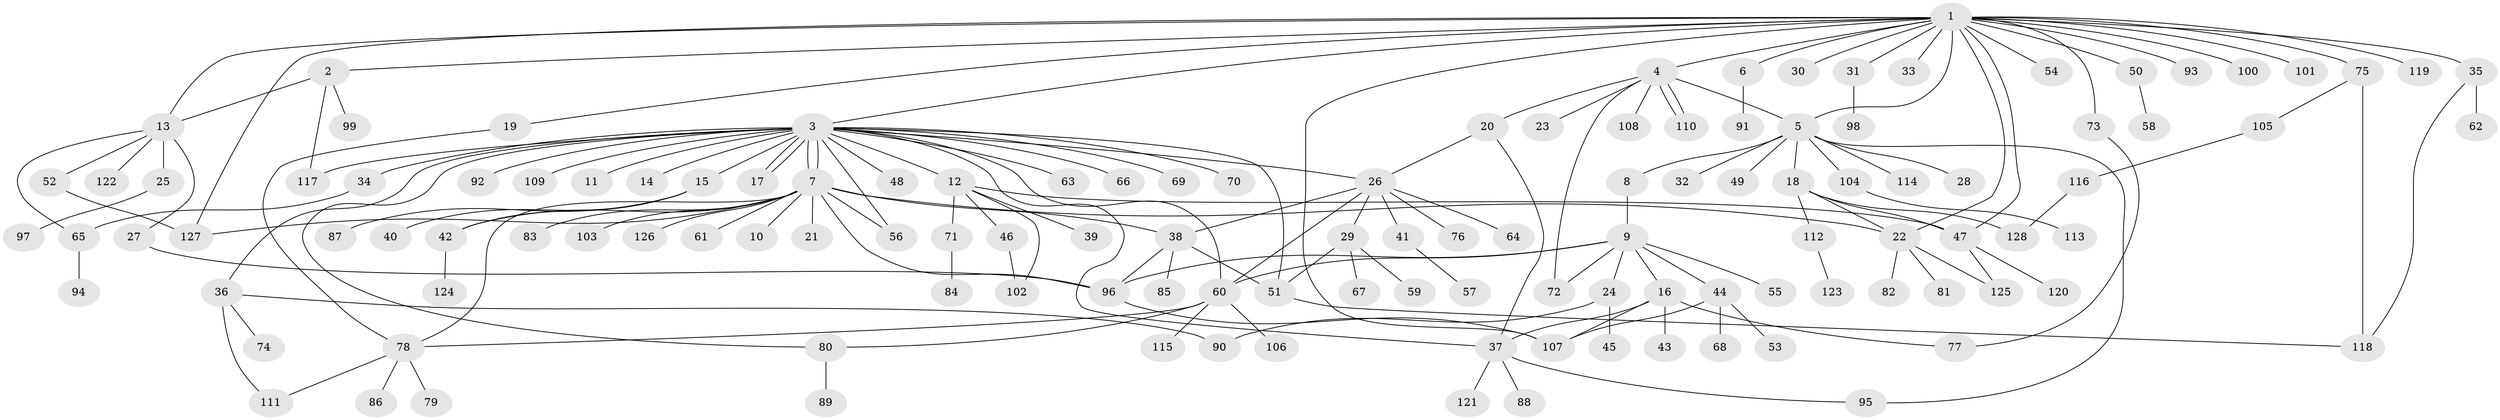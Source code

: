 // Generated by graph-tools (version 1.1) at 2025/35/03/09/25 02:35:41]
// undirected, 128 vertices, 169 edges
graph export_dot {
graph [start="1"]
  node [color=gray90,style=filled];
  1;
  2;
  3;
  4;
  5;
  6;
  7;
  8;
  9;
  10;
  11;
  12;
  13;
  14;
  15;
  16;
  17;
  18;
  19;
  20;
  21;
  22;
  23;
  24;
  25;
  26;
  27;
  28;
  29;
  30;
  31;
  32;
  33;
  34;
  35;
  36;
  37;
  38;
  39;
  40;
  41;
  42;
  43;
  44;
  45;
  46;
  47;
  48;
  49;
  50;
  51;
  52;
  53;
  54;
  55;
  56;
  57;
  58;
  59;
  60;
  61;
  62;
  63;
  64;
  65;
  66;
  67;
  68;
  69;
  70;
  71;
  72;
  73;
  74;
  75;
  76;
  77;
  78;
  79;
  80;
  81;
  82;
  83;
  84;
  85;
  86;
  87;
  88;
  89;
  90;
  91;
  92;
  93;
  94;
  95;
  96;
  97;
  98;
  99;
  100;
  101;
  102;
  103;
  104;
  105;
  106;
  107;
  108;
  109;
  110;
  111;
  112;
  113;
  114;
  115;
  116;
  117;
  118;
  119;
  120;
  121;
  122;
  123;
  124;
  125;
  126;
  127;
  128;
  1 -- 2;
  1 -- 3;
  1 -- 4;
  1 -- 5;
  1 -- 6;
  1 -- 13;
  1 -- 19;
  1 -- 22;
  1 -- 30;
  1 -- 31;
  1 -- 33;
  1 -- 35;
  1 -- 47;
  1 -- 50;
  1 -- 54;
  1 -- 73;
  1 -- 75;
  1 -- 93;
  1 -- 100;
  1 -- 101;
  1 -- 107;
  1 -- 119;
  1 -- 127;
  2 -- 13;
  2 -- 99;
  2 -- 117;
  3 -- 7;
  3 -- 7;
  3 -- 11;
  3 -- 12;
  3 -- 14;
  3 -- 15;
  3 -- 17;
  3 -- 17;
  3 -- 26;
  3 -- 34;
  3 -- 36;
  3 -- 37;
  3 -- 48;
  3 -- 51;
  3 -- 56;
  3 -- 60;
  3 -- 63;
  3 -- 66;
  3 -- 69;
  3 -- 70;
  3 -- 80;
  3 -- 92;
  3 -- 109;
  3 -- 117;
  4 -- 5;
  4 -- 20;
  4 -- 23;
  4 -- 72;
  4 -- 108;
  4 -- 110;
  4 -- 110;
  5 -- 8;
  5 -- 18;
  5 -- 28;
  5 -- 32;
  5 -- 49;
  5 -- 95;
  5 -- 104;
  5 -- 114;
  6 -- 91;
  7 -- 10;
  7 -- 21;
  7 -- 22;
  7 -- 38;
  7 -- 42;
  7 -- 56;
  7 -- 61;
  7 -- 78;
  7 -- 83;
  7 -- 96;
  7 -- 103;
  7 -- 126;
  7 -- 127;
  8 -- 9;
  9 -- 16;
  9 -- 24;
  9 -- 44;
  9 -- 55;
  9 -- 60;
  9 -- 72;
  9 -- 96;
  12 -- 39;
  12 -- 46;
  12 -- 47;
  12 -- 71;
  12 -- 102;
  13 -- 25;
  13 -- 27;
  13 -- 52;
  13 -- 65;
  13 -- 122;
  15 -- 40;
  15 -- 42;
  15 -- 87;
  16 -- 37;
  16 -- 43;
  16 -- 77;
  16 -- 107;
  18 -- 22;
  18 -- 47;
  18 -- 112;
  18 -- 128;
  19 -- 78;
  20 -- 26;
  20 -- 37;
  22 -- 81;
  22 -- 82;
  22 -- 125;
  24 -- 45;
  24 -- 90;
  25 -- 97;
  26 -- 29;
  26 -- 38;
  26 -- 41;
  26 -- 60;
  26 -- 64;
  26 -- 76;
  27 -- 96;
  29 -- 51;
  29 -- 59;
  29 -- 67;
  31 -- 98;
  34 -- 65;
  35 -- 62;
  35 -- 118;
  36 -- 74;
  36 -- 90;
  36 -- 111;
  37 -- 88;
  37 -- 95;
  37 -- 121;
  38 -- 51;
  38 -- 85;
  38 -- 96;
  41 -- 57;
  42 -- 124;
  44 -- 53;
  44 -- 68;
  44 -- 107;
  46 -- 102;
  47 -- 120;
  47 -- 125;
  50 -- 58;
  51 -- 118;
  52 -- 127;
  60 -- 78;
  60 -- 80;
  60 -- 106;
  60 -- 115;
  65 -- 94;
  71 -- 84;
  73 -- 77;
  75 -- 105;
  75 -- 118;
  78 -- 79;
  78 -- 86;
  78 -- 111;
  80 -- 89;
  96 -- 107;
  104 -- 113;
  105 -- 116;
  112 -- 123;
  116 -- 128;
}
